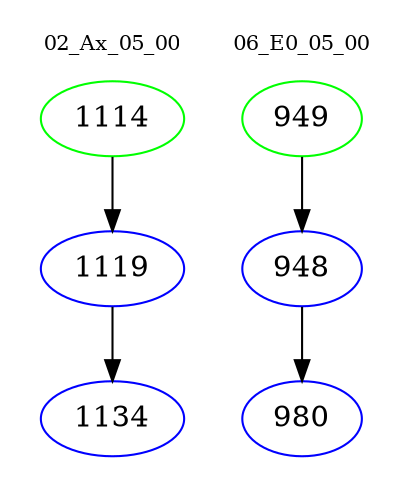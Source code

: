 digraph{
subgraph cluster_0 {
color = white
label = "02_Ax_05_00";
fontsize=10;
T0_1114 [label="1114", color="green"]
T0_1114 -> T0_1119 [color="black"]
T0_1119 [label="1119", color="blue"]
T0_1119 -> T0_1134 [color="black"]
T0_1134 [label="1134", color="blue"]
}
subgraph cluster_1 {
color = white
label = "06_E0_05_00";
fontsize=10;
T1_949 [label="949", color="green"]
T1_949 -> T1_948 [color="black"]
T1_948 [label="948", color="blue"]
T1_948 -> T1_980 [color="black"]
T1_980 [label="980", color="blue"]
}
}
